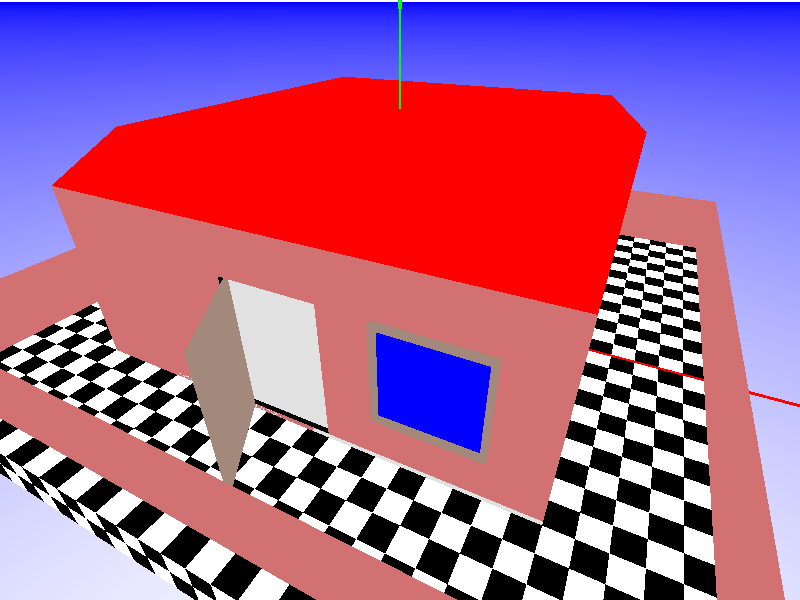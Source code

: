 #include "colors.inc"    

background{ 
  rgb<0.2,0.2,0.4>
}

light_source {
  <10,30,-3> 
  color White
}

sky_sphere {
  pigment {
    gradient y
    color_map {
      [0 color White]
      [1 color Blue]
    }
  }
}

// camera 1

camera {
  angle 80
  location <5, 7, -10>
  look_at 0
}

// camera 2

// camera {
//   angle 80
//   location <-1, 2.5, -4>
//   look_at <4, 3.5, 4>
// }

cylinder {
  0, 10*x, 0.03
  pigment { Red }
}
cylinder {
  0, 10*y, 0.03
  pigment { Green }
}
cylinder {
  0, 10*z, 0.03
  pigment { Blue }
}  

#declare Ground = prism {
  -1,0, 4
  <8,8>,
  <-8,8>,
  <-8,-8>,
  <8,-8>
  pigment {
    checker Black White scale .5
  }
}

#declare CheeseCenter = 0;
#declare CheeseHeight = 1;
#declare CheeseBody = prism {  
  0, CheeseHeight, 3,
  <-1, -1>,
  <1, 2>,
  <1, 0>
  pigment {
    color Yellow
  }
}

#declare Cheese = difference {
  object { CheeseBody }
  cone {
    <0, 0, 0>, 1,
    <.5, 0.3, 1>, 0.6
  }
  cone {
    <0, 0, 0>, 1,
    <0, CheeseHeight, 1>, 1
  }
  cone {
    <0.5, 0.5, 0>, 0.3,
    <-0.1, 0.1, 1>, 0.7
    rotate <-10, 30, 20>
  }
}


#declare HouseWall = box {
  <--5, 0, 5>
  <-4.9, 4, 4.9>
  pigment {
    Brown
  }
}

#declare HouseWalls = union {
  object { HouseWall }
  box {
    <-5, 0, -5>
    <5, 0.1, 5>
    pigment { Gray }
  }
  object { 
    HouseWall
    rotate <0, 90, 0>
  }
  object { 
    HouseWall
    rotate <0, 180, 0>
  }
  object { 
    HouseWall
    rotate <0, 270, 0>
  }
}



#declare FenceWall =
  object {
    HouseWall
    scale <1.5, 0.4, 1>
    translate<0, 0, 2.5>
  }

#declare Fence = union {
  object { FenceWall }
  object {
    FenceWall
    rotate <0, 90, 0>
  }
  object {
    FenceWall
    rotate <0, 180, 0>
  }
  object {
    FenceWall
    rotate <0, 270, 0>
  }
}

#declare WindowInner = box {
  <2 + 0.1, 1 + 0.1, -5.2>
  <4 - 0.1, 3 - 0.1, -4.7>
  pigment { DarkBrown }
}

#declare Window = union {
  difference {
  box {
    <2, 1, -5.1>
    <4, 3, -4.8>
    pigment { DarkBrown }
  }

  object { WindowInner }
  }
  box {
    <2 + 0.1, 1 + 0.1, -5.01>
    <4 - 0.1, 3 - 0.1, -4.99>
    pigment {
      color Blue transmit 0.5
    }
  }
}

#declare DoorHole = box {
  <-1, 0.11, -5.2>
  <1, 3, -4.8>
  pigment { Black }
}

#declare Door = box {
  <-1, 0.11, -0.05>
  <1, 3, 0.05>
  pigment { DarkBrown }
}

#declare Light = union {
  cone {
    <0, 3.7, 0>, 1
    <0, 4, 0>, 0.7
    pigment { DarkBrown }
  }
  sphere {
    <0, 3.7, 0>, 0.3
    pigment { Yellow }
  }
  light_source {
    <0.1, 3, 0.1>
    color Yellow
  }
}

#declare Roof =
prism {
    conic_sweep    // Тип призмы
    linear_spline
    4, 5            // Высота призмы от 0 до 1
    4,              // Количество точек (вершин)
    <-1, 1>         // Первая точка (основание)
    <1 1>         // Вторая точка (пик треугольника)
    <1, -1>         // Третья точка (другое основание)
    <-1, -1>          // Возвращаемся к началу для замыкания контура
    rotate <180, 0, 0>
    translate <0, 9, 0>
    texture {
      pigment { Red }
    }
}

#declare Home = union {
  difference {
    object { HouseWalls }
    object { DoorHole }
    object { WindowInner }
  }
  object {
    Door
    rotate<0, 60, 0>
    translate<-0.3, 0, -5.9>
  }
  object { Window }
  object { Light }
  object { Roof }
}

object { Home }
object { Ground }
object { Fence }
object { 
  Cheese
  scale 0.5
  translate <2, 0, 2>
}
